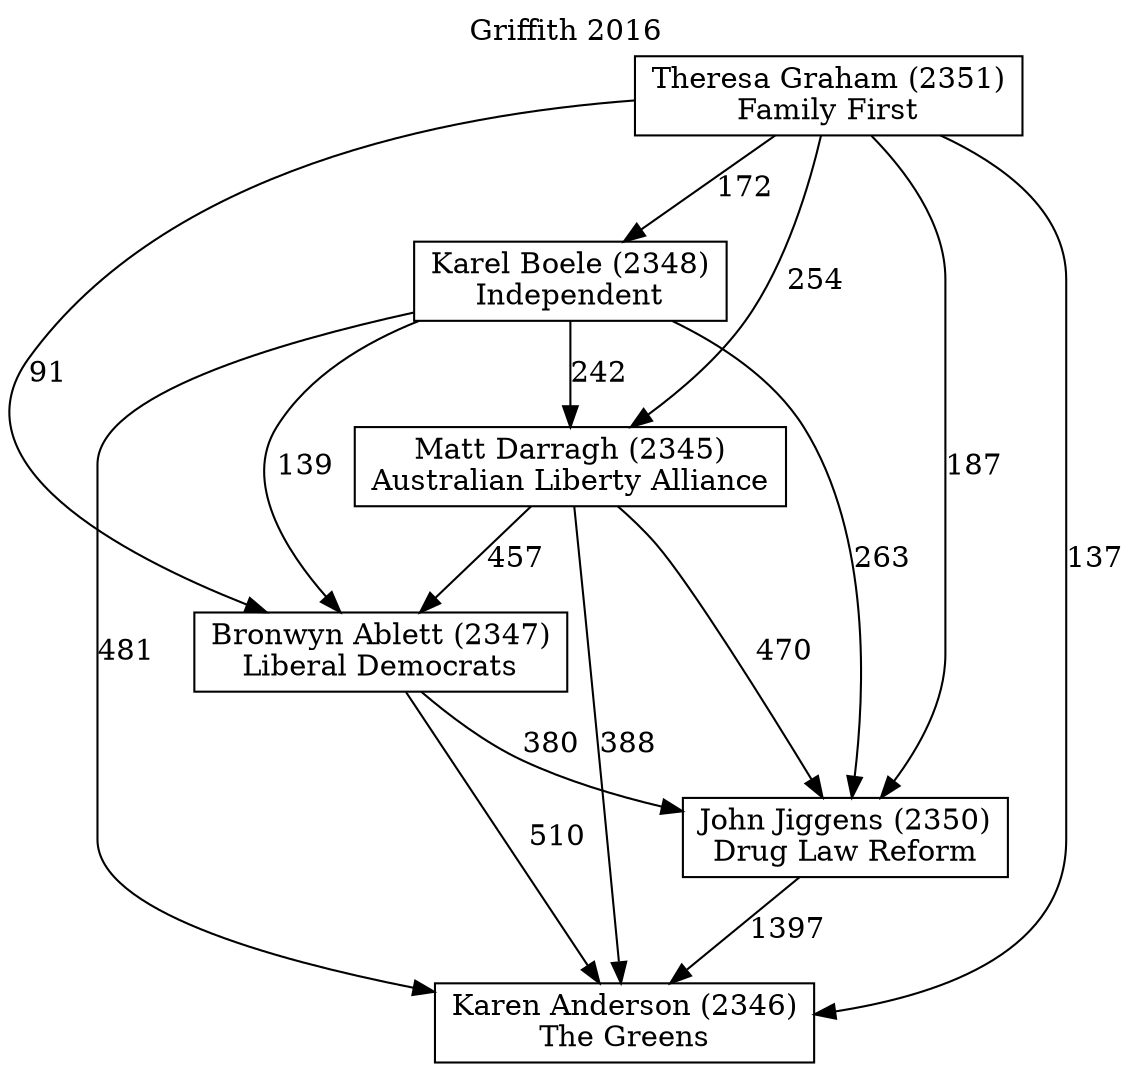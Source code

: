// House preference flow
digraph "Karen Anderson (2346)_Griffith_2016" {
	graph [label="Griffith 2016" labelloc=t mclimit=10]
	node [shape=box]
	"Bronwyn Ablett (2347)" [label="Bronwyn Ablett (2347)
Liberal Democrats"]
	"John Jiggens (2350)" [label="John Jiggens (2350)
Drug Law Reform"]
	"Karel Boele (2348)" [label="Karel Boele (2348)
Independent"]
	"Karen Anderson (2346)" [label="Karen Anderson (2346)
The Greens"]
	"Matt Darragh (2345)" [label="Matt Darragh (2345)
Australian Liberty Alliance"]
	"Theresa Graham (2351)" [label="Theresa Graham (2351)
Family First"]
	"Bronwyn Ablett (2347)" -> "John Jiggens (2350)" [label=380]
	"Bronwyn Ablett (2347)" -> "Karen Anderson (2346)" [label=510]
	"John Jiggens (2350)" -> "Karen Anderson (2346)" [label=1397]
	"Karel Boele (2348)" -> "Bronwyn Ablett (2347)" [label=139]
	"Karel Boele (2348)" -> "John Jiggens (2350)" [label=263]
	"Karel Boele (2348)" -> "Karen Anderson (2346)" [label=481]
	"Karel Boele (2348)" -> "Matt Darragh (2345)" [label=242]
	"Matt Darragh (2345)" -> "Bronwyn Ablett (2347)" [label=457]
	"Matt Darragh (2345)" -> "John Jiggens (2350)" [label=470]
	"Matt Darragh (2345)" -> "Karen Anderson (2346)" [label=388]
	"Theresa Graham (2351)" -> "Bronwyn Ablett (2347)" [label=91]
	"Theresa Graham (2351)" -> "John Jiggens (2350)" [label=187]
	"Theresa Graham (2351)" -> "Karel Boele (2348)" [label=172]
	"Theresa Graham (2351)" -> "Karen Anderson (2346)" [label=137]
	"Theresa Graham (2351)" -> "Matt Darragh (2345)" [label=254]
}
